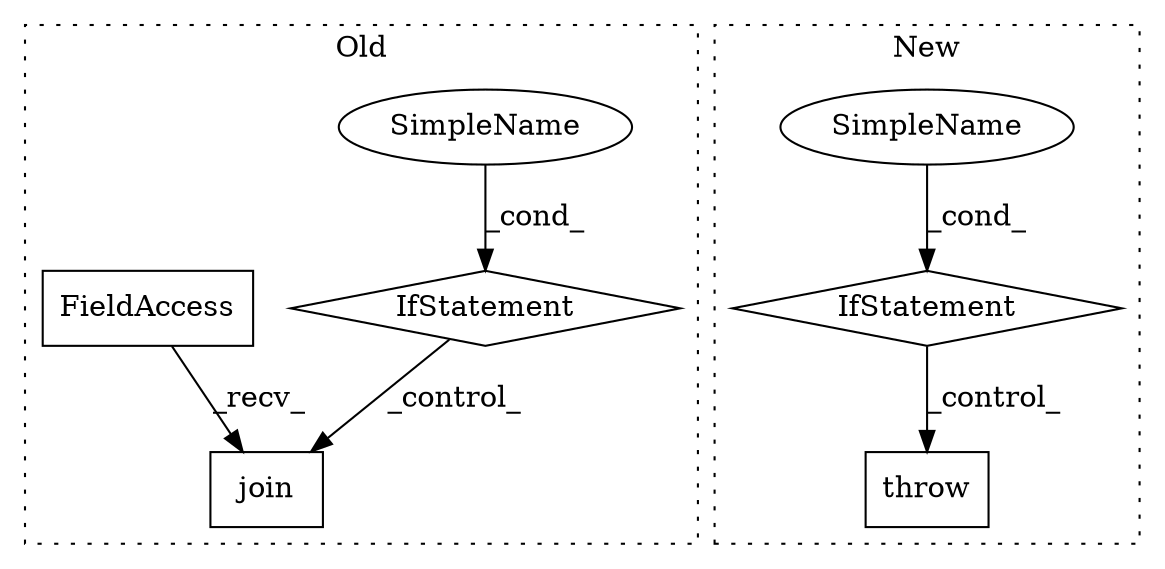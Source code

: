 digraph G {
subgraph cluster0 {
1 [label="join" a="32" s="1024,1042" l="5,1" shape="box"];
3 [label="IfStatement" a="25" s="969,993" l="4,2" shape="diamond"];
6 [label="SimpleName" a="42" s="" l="" shape="ellipse"];
7 [label="FieldAccess" a="22" s="1016" l="7" shape="box"];
label = "Old";
style="dotted";
}
subgraph cluster1 {
2 [label="throw" a="53" s="2571" l="6" shape="box"];
4 [label="IfStatement" a="25" s="2346,2369" l="4,2" shape="diamond"];
5 [label="SimpleName" a="42" s="" l="" shape="ellipse"];
label = "New";
style="dotted";
}
3 -> 1 [label="_control_"];
4 -> 2 [label="_control_"];
5 -> 4 [label="_cond_"];
6 -> 3 [label="_cond_"];
7 -> 1 [label="_recv_"];
}